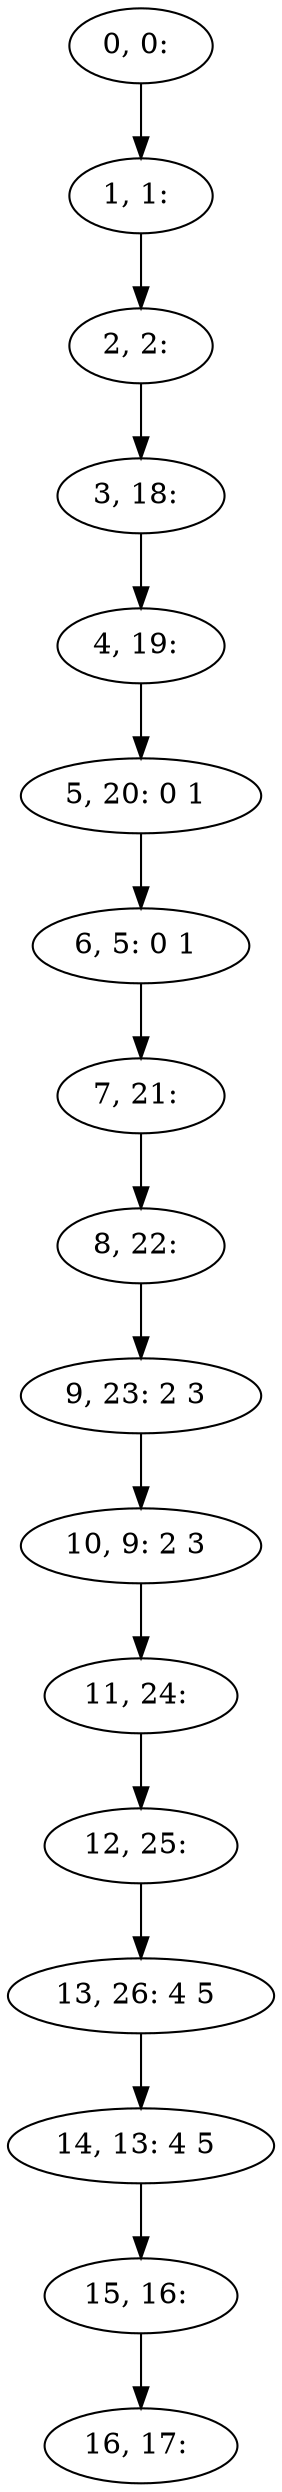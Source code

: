 digraph G {
0[label="0, 0: "];
1[label="1, 1: "];
2[label="2, 2: "];
3[label="3, 18: "];
4[label="4, 19: "];
5[label="5, 20: 0 1 "];
6[label="6, 5: 0 1 "];
7[label="7, 21: "];
8[label="8, 22: "];
9[label="9, 23: 2 3 "];
10[label="10, 9: 2 3 "];
11[label="11, 24: "];
12[label="12, 25: "];
13[label="13, 26: 4 5 "];
14[label="14, 13: 4 5 "];
15[label="15, 16: "];
16[label="16, 17: "];
0->1 ;
1->2 ;
2->3 ;
3->4 ;
4->5 ;
5->6 ;
6->7 ;
7->8 ;
8->9 ;
9->10 ;
10->11 ;
11->12 ;
12->13 ;
13->14 ;
14->15 ;
15->16 ;
}
